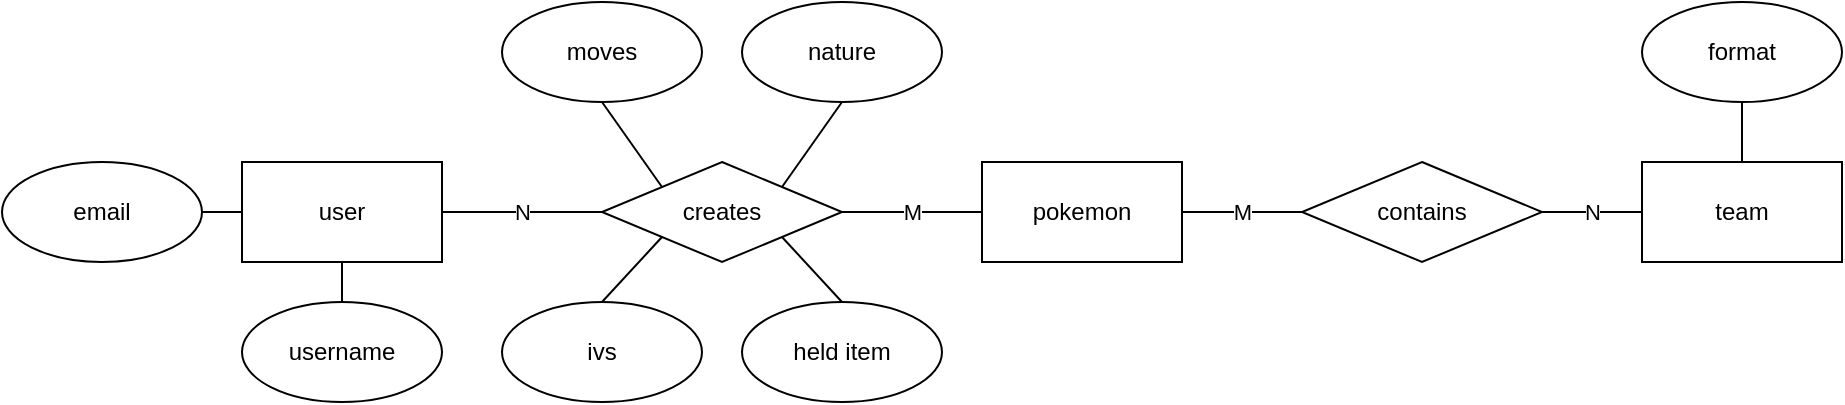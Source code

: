<mxfile version="21.7.2" type="device">
  <diagram name="Page-1" id="6JFIBH9YuIDmsNJ-3Yc6">
    <mxGraphModel dx="1434" dy="754" grid="1" gridSize="10" guides="1" tooltips="1" connect="1" arrows="1" fold="1" page="1" pageScale="1" pageWidth="850" pageHeight="1100" math="0" shadow="0">
      <root>
        <mxCell id="0" />
        <mxCell id="1" parent="0" />
        <mxCell id="UTOgaHd0Tm8setHXCSNj-1" value="email" style="ellipse;whiteSpace=wrap;html=1;" vertex="1" parent="1">
          <mxGeometry x="80" y="230" width="100" height="50" as="geometry" />
        </mxCell>
        <mxCell id="UTOgaHd0Tm8setHXCSNj-2" value="username" style="ellipse;whiteSpace=wrap;html=1;" vertex="1" parent="1">
          <mxGeometry x="200" y="300" width="100" height="50" as="geometry" />
        </mxCell>
        <mxCell id="UTOgaHd0Tm8setHXCSNj-3" value="user" style="rounded=0;whiteSpace=wrap;html=1;" vertex="1" parent="1">
          <mxGeometry x="200" y="230" width="100" height="50" as="geometry" />
        </mxCell>
        <mxCell id="UTOgaHd0Tm8setHXCSNj-4" value="creates" style="rhombus;whiteSpace=wrap;html=1;" vertex="1" parent="1">
          <mxGeometry x="380" y="230" width="120" height="50" as="geometry" />
        </mxCell>
        <mxCell id="UTOgaHd0Tm8setHXCSNj-5" value="pokemon" style="rounded=0;whiteSpace=wrap;html=1;" vertex="1" parent="1">
          <mxGeometry x="570" y="230" width="100" height="50" as="geometry" />
        </mxCell>
        <mxCell id="UTOgaHd0Tm8setHXCSNj-6" value="N" style="endArrow=none;html=1;rounded=0;exitX=1;exitY=0.5;exitDx=0;exitDy=0;entryX=0;entryY=0.5;entryDx=0;entryDy=0;" edge="1" parent="1" source="UTOgaHd0Tm8setHXCSNj-3" target="UTOgaHd0Tm8setHXCSNj-4">
          <mxGeometry width="50" height="50" relative="1" as="geometry">
            <mxPoint x="350" y="370" as="sourcePoint" />
            <mxPoint x="400" y="320" as="targetPoint" />
          </mxGeometry>
        </mxCell>
        <mxCell id="UTOgaHd0Tm8setHXCSNj-8" value="M" style="endArrow=none;html=1;rounded=0;exitX=0;exitY=0.5;exitDx=0;exitDy=0;entryX=1;entryY=0.5;entryDx=0;entryDy=0;" edge="1" parent="1" source="UTOgaHd0Tm8setHXCSNj-5" target="UTOgaHd0Tm8setHXCSNj-4">
          <mxGeometry width="50" height="50" relative="1" as="geometry">
            <mxPoint x="310" y="265" as="sourcePoint" />
            <mxPoint x="350" y="265" as="targetPoint" />
          </mxGeometry>
        </mxCell>
        <mxCell id="UTOgaHd0Tm8setHXCSNj-9" value="" style="endArrow=none;html=1;rounded=0;exitX=0.5;exitY=1;exitDx=0;exitDy=0;entryX=0.5;entryY=0;entryDx=0;entryDy=0;" edge="1" parent="1" source="UTOgaHd0Tm8setHXCSNj-3" target="UTOgaHd0Tm8setHXCSNj-2">
          <mxGeometry width="50" height="50" relative="1" as="geometry">
            <mxPoint x="310" y="265" as="sourcePoint" />
            <mxPoint x="350" y="265" as="targetPoint" />
          </mxGeometry>
        </mxCell>
        <mxCell id="UTOgaHd0Tm8setHXCSNj-10" value="" style="endArrow=none;html=1;rounded=0;exitX=1;exitY=0.5;exitDx=0;exitDy=0;entryX=0;entryY=0.5;entryDx=0;entryDy=0;" edge="1" parent="1" source="UTOgaHd0Tm8setHXCSNj-1" target="UTOgaHd0Tm8setHXCSNj-3">
          <mxGeometry width="50" height="50" relative="1" as="geometry">
            <mxPoint x="260" y="290" as="sourcePoint" />
            <mxPoint x="260" y="310" as="targetPoint" />
          </mxGeometry>
        </mxCell>
        <mxCell id="UTOgaHd0Tm8setHXCSNj-12" value="contains" style="rhombus;whiteSpace=wrap;html=1;" vertex="1" parent="1">
          <mxGeometry x="730" y="230" width="120" height="50" as="geometry" />
        </mxCell>
        <mxCell id="UTOgaHd0Tm8setHXCSNj-13" value="M" style="endArrow=none;html=1;rounded=0;exitX=1;exitY=0.5;exitDx=0;exitDy=0;entryX=0;entryY=0.5;entryDx=0;entryDy=0;" edge="1" parent="1" source="UTOgaHd0Tm8setHXCSNj-5" target="UTOgaHd0Tm8setHXCSNj-12">
          <mxGeometry width="50" height="50" relative="1" as="geometry">
            <mxPoint x="580" y="265" as="sourcePoint" />
            <mxPoint x="540" y="265" as="targetPoint" />
          </mxGeometry>
        </mxCell>
        <mxCell id="UTOgaHd0Tm8setHXCSNj-14" value="team" style="rounded=0;whiteSpace=wrap;html=1;" vertex="1" parent="1">
          <mxGeometry x="900" y="230" width="100" height="50" as="geometry" />
        </mxCell>
        <mxCell id="UTOgaHd0Tm8setHXCSNj-16" value="N" style="endArrow=none;html=1;rounded=0;exitX=1;exitY=0.5;exitDx=0;exitDy=0;entryX=0;entryY=0.5;entryDx=0;entryDy=0;" edge="1" parent="1" source="UTOgaHd0Tm8setHXCSNj-12" target="UTOgaHd0Tm8setHXCSNj-14">
          <mxGeometry width="50" height="50" relative="1" as="geometry">
            <mxPoint x="330" y="290" as="sourcePoint" />
            <mxPoint x="330" y="310" as="targetPoint" />
          </mxGeometry>
        </mxCell>
        <mxCell id="UTOgaHd0Tm8setHXCSNj-17" value="format" style="ellipse;whiteSpace=wrap;html=1;" vertex="1" parent="1">
          <mxGeometry x="900" y="150" width="100" height="50" as="geometry" />
        </mxCell>
        <mxCell id="UTOgaHd0Tm8setHXCSNj-19" value="nature" style="ellipse;whiteSpace=wrap;html=1;" vertex="1" parent="1">
          <mxGeometry x="450" y="150" width="100" height="50" as="geometry" />
        </mxCell>
        <mxCell id="UTOgaHd0Tm8setHXCSNj-20" value="moves" style="ellipse;whiteSpace=wrap;html=1;" vertex="1" parent="1">
          <mxGeometry x="330" y="150" width="100" height="50" as="geometry" />
        </mxCell>
        <mxCell id="UTOgaHd0Tm8setHXCSNj-21" value="" style="endArrow=none;html=1;rounded=0;exitX=0;exitY=0;exitDx=0;exitDy=0;entryX=0.5;entryY=1;entryDx=0;entryDy=0;" edge="1" parent="1" source="UTOgaHd0Tm8setHXCSNj-4" target="UTOgaHd0Tm8setHXCSNj-20">
          <mxGeometry width="50" height="50" relative="1" as="geometry">
            <mxPoint x="310" y="265" as="sourcePoint" />
            <mxPoint x="390" y="265" as="targetPoint" />
          </mxGeometry>
        </mxCell>
        <mxCell id="UTOgaHd0Tm8setHXCSNj-22" value="" style="endArrow=none;html=1;rounded=0;exitX=1;exitY=0;exitDx=0;exitDy=0;entryX=0.5;entryY=1;entryDx=0;entryDy=0;" edge="1" parent="1" source="UTOgaHd0Tm8setHXCSNj-4" target="UTOgaHd0Tm8setHXCSNj-19">
          <mxGeometry width="50" height="50" relative="1" as="geometry">
            <mxPoint x="420" y="253" as="sourcePoint" />
            <mxPoint x="390" y="210" as="targetPoint" />
          </mxGeometry>
        </mxCell>
        <mxCell id="UTOgaHd0Tm8setHXCSNj-23" value="ivs" style="ellipse;whiteSpace=wrap;html=1;" vertex="1" parent="1">
          <mxGeometry x="330" y="300" width="100" height="50" as="geometry" />
        </mxCell>
        <mxCell id="UTOgaHd0Tm8setHXCSNj-24" value="" style="endArrow=none;html=1;rounded=0;exitX=0.5;exitY=0;exitDx=0;exitDy=0;entryX=0;entryY=1;entryDx=0;entryDy=0;" edge="1" parent="1" source="UTOgaHd0Tm8setHXCSNj-23" target="UTOgaHd0Tm8setHXCSNj-4">
          <mxGeometry width="50" height="50" relative="1" as="geometry">
            <mxPoint x="420" y="253" as="sourcePoint" />
            <mxPoint x="390" y="210" as="targetPoint" />
          </mxGeometry>
        </mxCell>
        <mxCell id="UTOgaHd0Tm8setHXCSNj-25" value="held item" style="ellipse;whiteSpace=wrap;html=1;" vertex="1" parent="1">
          <mxGeometry x="450" y="300" width="100" height="50" as="geometry" />
        </mxCell>
        <mxCell id="UTOgaHd0Tm8setHXCSNj-26" value="" style="endArrow=none;html=1;rounded=0;exitX=0.5;exitY=0;exitDx=0;exitDy=0;entryX=1;entryY=1;entryDx=0;entryDy=0;" edge="1" parent="1" source="UTOgaHd0Tm8setHXCSNj-25" target="UTOgaHd0Tm8setHXCSNj-4">
          <mxGeometry width="50" height="50" relative="1" as="geometry">
            <mxPoint x="390" y="310" as="sourcePoint" />
            <mxPoint x="420" y="278" as="targetPoint" />
          </mxGeometry>
        </mxCell>
        <mxCell id="UTOgaHd0Tm8setHXCSNj-28" value="" style="endArrow=none;html=1;rounded=0;exitX=0.5;exitY=1;exitDx=0;exitDy=0;entryX=0.5;entryY=0;entryDx=0;entryDy=0;" edge="1" parent="1" source="UTOgaHd0Tm8setHXCSNj-17" target="UTOgaHd0Tm8setHXCSNj-14">
          <mxGeometry width="50" height="50" relative="1" as="geometry">
            <mxPoint x="860" y="265" as="sourcePoint" />
            <mxPoint x="910" y="265" as="targetPoint" />
          </mxGeometry>
        </mxCell>
      </root>
    </mxGraphModel>
  </diagram>
</mxfile>
